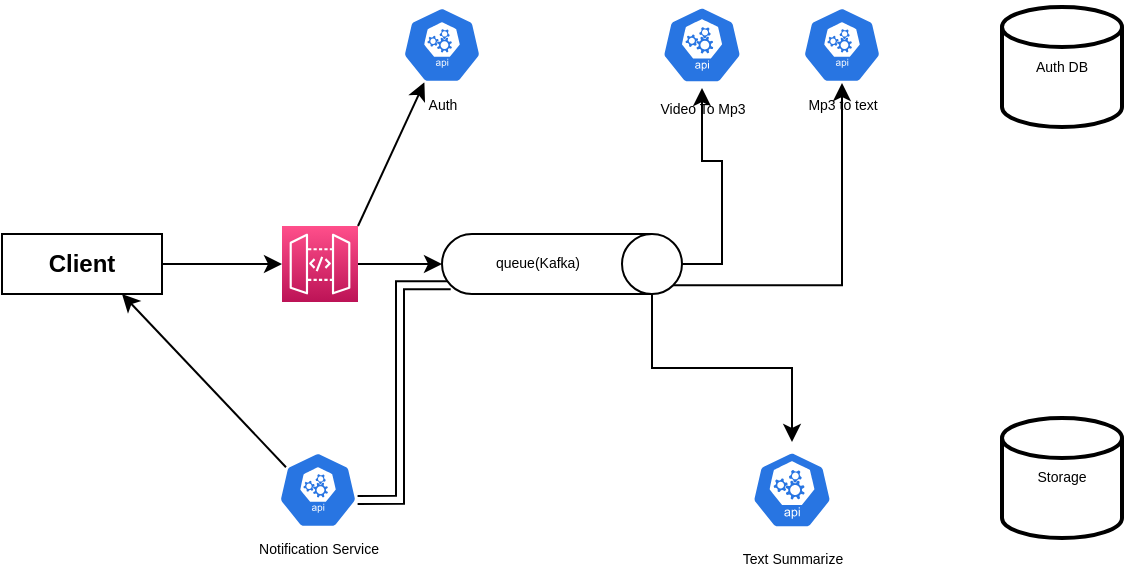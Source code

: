 <mxfile version="20.8.16" type="device"><diagram name="Page-1" id="ZPDrnL6kqyFml3mPN2v3"><mxGraphModel dx="665" dy="467" grid="1" gridSize="10" guides="1" tooltips="1" connect="1" arrows="1" fold="1" page="1" pageScale="1" pageWidth="850" pageHeight="1100" math="0" shadow="0"><root><mxCell id="0"/><mxCell id="1" parent="0"/><mxCell id="1EmU8xeXMIUNckVQYLw3-13" style="edgeStyle=orthogonalEdgeStyle;curved=1;rounded=0;orthogonalLoop=1;jettySize=auto;html=1;fontFamily=Helvetica;fontSize=7;" edge="1" parent="1" source="1EmU8xeXMIUNckVQYLw3-1" target="1EmU8xeXMIUNckVQYLw3-4"><mxGeometry relative="1" as="geometry"/></mxCell><mxCell id="1EmU8xeXMIUNckVQYLw3-1" value="&lt;h2 style=&quot;font-size: 12px;&quot;&gt;Client&lt;/h2&gt;" style="rounded=0;whiteSpace=wrap;html=1;fontFamily=Helvetica;fontSize=12;" vertex="1" parent="1"><mxGeometry x="30" y="276" width="80" height="30" as="geometry"/></mxCell><mxCell id="1EmU8xeXMIUNckVQYLw3-15" style="edgeStyle=none;rounded=0;orthogonalLoop=1;jettySize=auto;html=1;exitX=1;exitY=0;exitDx=0;exitDy=0;exitPerimeter=0;entryX=0.28;entryY=0.99;entryDx=0;entryDy=0;entryPerimeter=0;fontFamily=Helvetica;fontSize=7;" edge="1" parent="1" source="1EmU8xeXMIUNckVQYLw3-4" target="1EmU8xeXMIUNckVQYLw3-5"><mxGeometry relative="1" as="geometry"/></mxCell><mxCell id="1EmU8xeXMIUNckVQYLw3-16" style="edgeStyle=none;rounded=0;orthogonalLoop=1;jettySize=auto;html=1;exitX=1;exitY=0.5;exitDx=0;exitDy=0;exitPerimeter=0;entryX=0.5;entryY=1;entryDx=0;entryDy=0;entryPerimeter=0;fontFamily=Helvetica;fontSize=7;" edge="1" parent="1" source="1EmU8xeXMIUNckVQYLw3-4" target="1EmU8xeXMIUNckVQYLw3-6"><mxGeometry relative="1" as="geometry"/></mxCell><mxCell id="1EmU8xeXMIUNckVQYLw3-4" value="" style="sketch=0;points=[[0,0,0],[0.25,0,0],[0.5,0,0],[0.75,0,0],[1,0,0],[0,1,0],[0.25,1,0],[0.5,1,0],[0.75,1,0],[1,1,0],[0,0.25,0],[0,0.5,0],[0,0.75,0],[1,0.25,0],[1,0.5,0],[1,0.75,0]];outlineConnect=0;fontColor=#232F3E;gradientColor=#FF4F8B;gradientDirection=north;fillColor=#BC1356;strokeColor=#ffffff;dashed=0;verticalLabelPosition=bottom;verticalAlign=top;align=center;html=1;fontSize=12;fontStyle=0;aspect=fixed;shape=mxgraph.aws4.resourceIcon;resIcon=mxgraph.aws4.api_gateway;fontFamily=Helvetica;" vertex="1" parent="1"><mxGeometry x="170" y="272" width="38" height="38" as="geometry"/></mxCell><mxCell id="1EmU8xeXMIUNckVQYLw3-5" value="Auth" style="sketch=0;html=1;dashed=0;whitespace=wrap;fillColor=#2875E2;strokeColor=#ffffff;points=[[0.005,0.63,0],[0.1,0.2,0],[0.9,0.2,0],[0.5,0,0],[0.995,0.63,0],[0.72,0.99,0],[0.5,1,0],[0.28,0.99,0]];verticalLabelPosition=bottom;align=center;verticalAlign=top;shape=mxgraph.kubernetes.icon;prIcon=api;fontFamily=Helvetica;fontSize=7;" vertex="1" parent="1"><mxGeometry x="230" y="162.5" width="40" height="38" as="geometry"/></mxCell><mxCell id="1EmU8xeXMIUNckVQYLw3-17" style="edgeStyle=orthogonalEdgeStyle;rounded=0;orthogonalLoop=1;jettySize=auto;html=1;exitX=0.5;exitY=0;exitDx=0;exitDy=0;exitPerimeter=0;fontFamily=Helvetica;fontSize=7;" edge="1" parent="1" source="1EmU8xeXMIUNckVQYLw3-6" target="1EmU8xeXMIUNckVQYLw3-8"><mxGeometry relative="1" as="geometry"/></mxCell><mxCell id="1EmU8xeXMIUNckVQYLw3-18" style="edgeStyle=orthogonalEdgeStyle;rounded=0;orthogonalLoop=1;jettySize=auto;html=1;exitX=0.855;exitY=0;exitDx=0;exitDy=4.35;exitPerimeter=0;fontFamily=Helvetica;fontSize=7;" edge="1" parent="1" source="1EmU8xeXMIUNckVQYLw3-6" target="1EmU8xeXMIUNckVQYLw3-9"><mxGeometry relative="1" as="geometry"/></mxCell><mxCell id="1EmU8xeXMIUNckVQYLw3-19" style="edgeStyle=orthogonalEdgeStyle;rounded=0;orthogonalLoop=1;jettySize=auto;html=1;exitX=1;exitY=0;exitDx=0;exitDy=15;exitPerimeter=0;entryX=0.5;entryY=0;entryDx=0;entryDy=0;entryPerimeter=0;fontFamily=Helvetica;fontSize=7;" edge="1" parent="1" source="1EmU8xeXMIUNckVQYLw3-6" target="1EmU8xeXMIUNckVQYLw3-10"><mxGeometry relative="1" as="geometry"/></mxCell><mxCell id="1EmU8xeXMIUNckVQYLw3-23" style="edgeStyle=orthogonalEdgeStyle;shape=link;rounded=0;orthogonalLoop=1;jettySize=auto;html=1;exitX=0.855;exitY=1;exitDx=0;exitDy=-4.35;exitPerimeter=0;entryX=0.995;entryY=0.63;entryDx=0;entryDy=0;entryPerimeter=0;fontFamily=Helvetica;fontSize=7;" edge="1" parent="1" source="1EmU8xeXMIUNckVQYLw3-6" target="1EmU8xeXMIUNckVQYLw3-20"><mxGeometry relative="1" as="geometry"/></mxCell><mxCell id="1EmU8xeXMIUNckVQYLw3-6" value="queue(Kafka)" style="shape=cylinder3;whiteSpace=wrap;html=1;boundedLbl=1;backgroundOutline=1;size=15;fontFamily=Helvetica;fontSize=7;direction=south;" vertex="1" parent="1"><mxGeometry x="250" y="276" width="120" height="30" as="geometry"/></mxCell><mxCell id="1EmU8xeXMIUNckVQYLw3-8" value="Video To Mp3" style="sketch=0;html=1;dashed=0;whitespace=wrap;fillColor=#2875E2;strokeColor=#ffffff;points=[[0.005,0.63,0],[0.1,0.2,0],[0.9,0.2,0],[0.5,0,0],[0.995,0.63,0],[0.72,0.99,0],[0.5,1,0],[0.28,0.99,0]];verticalLabelPosition=bottom;align=center;verticalAlign=top;shape=mxgraph.kubernetes.icon;prIcon=api;fontFamily=Helvetica;fontSize=7;" vertex="1" parent="1"><mxGeometry x="360" y="160" width="40" height="43" as="geometry"/></mxCell><mxCell id="1EmU8xeXMIUNckVQYLw3-9" value="Mp3 to text" style="sketch=0;html=1;dashed=0;whitespace=wrap;fillColor=#2875E2;strokeColor=#ffffff;points=[[0.005,0.63,0],[0.1,0.2,0],[0.9,0.2,0],[0.5,0,0],[0.995,0.63,0],[0.72,0.99,0],[0.5,1,0],[0.28,0.99,0]];verticalLabelPosition=bottom;align=center;verticalAlign=top;shape=mxgraph.kubernetes.icon;prIcon=api;fontFamily=Helvetica;fontSize=7;" vertex="1" parent="1"><mxGeometry x="430" y="162.5" width="40" height="38" as="geometry"/></mxCell><mxCell id="1EmU8xeXMIUNckVQYLw3-10" value="Text Summarize" style="sketch=0;html=1;dashed=0;whitespace=wrap;fillColor=#2875E2;strokeColor=#ffffff;points=[[0.005,0.63,0],[0.1,0.2,0],[0.9,0.2,0],[0.5,0,0],[0.995,0.63,0],[0.72,0.99,0],[0.5,1,0],[0.28,0.99,0]];verticalLabelPosition=bottom;align=center;verticalAlign=top;shape=mxgraph.kubernetes.icon;prIcon=api;fontFamily=Helvetica;fontSize=7;" vertex="1" parent="1"><mxGeometry x="405" y="380" width="40" height="48" as="geometry"/></mxCell><mxCell id="1EmU8xeXMIUNckVQYLw3-24" style="edgeStyle=none;rounded=0;orthogonalLoop=1;jettySize=auto;html=1;exitX=0.1;exitY=0.2;exitDx=0;exitDy=0;exitPerimeter=0;entryX=0.75;entryY=1;entryDx=0;entryDy=0;fontFamily=Helvetica;fontSize=7;" edge="1" parent="1" source="1EmU8xeXMIUNckVQYLw3-20" target="1EmU8xeXMIUNckVQYLw3-1"><mxGeometry relative="1" as="geometry"/></mxCell><mxCell id="1EmU8xeXMIUNckVQYLw3-20" value="Notification Service" style="sketch=0;html=1;dashed=0;whitespace=wrap;fillColor=#2875E2;strokeColor=#ffffff;points=[[0.005,0.63,0],[0.1,0.2,0],[0.9,0.2,0],[0.5,0,0],[0.995,0.63,0],[0.72,0.99,0],[0.5,1,0],[0.28,0.99,0]];verticalLabelPosition=bottom;align=center;verticalAlign=top;shape=mxgraph.kubernetes.icon;prIcon=api;fontFamily=Helvetica;fontSize=7;" vertex="1" parent="1"><mxGeometry x="168" y="385" width="40" height="38" as="geometry"/></mxCell><mxCell id="1EmU8xeXMIUNckVQYLw3-25" value="Auth DB" style="strokeWidth=2;html=1;shape=mxgraph.flowchart.database;whiteSpace=wrap;fontFamily=Helvetica;fontSize=7;" vertex="1" parent="1"><mxGeometry x="530" y="162.5" width="60" height="60" as="geometry"/></mxCell><mxCell id="1EmU8xeXMIUNckVQYLw3-26" value="Storage" style="strokeWidth=2;html=1;shape=mxgraph.flowchart.database;whiteSpace=wrap;fontFamily=Helvetica;fontSize=7;" vertex="1" parent="1"><mxGeometry x="530" y="368" width="60" height="60" as="geometry"/></mxCell></root></mxGraphModel></diagram></mxfile>